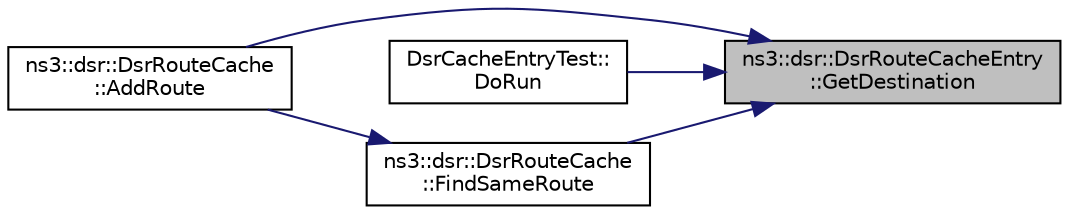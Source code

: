 digraph "ns3::dsr::DsrRouteCacheEntry::GetDestination"
{
 // LATEX_PDF_SIZE
  edge [fontname="Helvetica",fontsize="10",labelfontname="Helvetica",labelfontsize="10"];
  node [fontname="Helvetica",fontsize="10",shape=record];
  rankdir="RL";
  Node1 [label="ns3::dsr::DsrRouteCacheEntry\l::GetDestination",height=0.2,width=0.4,color="black", fillcolor="grey75", style="filled", fontcolor="black",tooltip="Get destination address."];
  Node1 -> Node2 [dir="back",color="midnightblue",fontsize="10",style="solid",fontname="Helvetica"];
  Node2 [label="ns3::dsr::DsrRouteCache\l::AddRoute",height=0.2,width=0.4,color="black", fillcolor="white", style="filled",URL="$classns3_1_1dsr_1_1_dsr_route_cache.html#aff3dfb9a3d25a73e79363e8d6d977003",tooltip="Add route cache entry if it doesn't yet exist in route cache."];
  Node1 -> Node3 [dir="back",color="midnightblue",fontsize="10",style="solid",fontname="Helvetica"];
  Node3 [label="DsrCacheEntryTest::\lDoRun",height=0.2,width=0.4,color="black", fillcolor="white", style="filled",URL="$class_dsr_cache_entry_test.html#a3603ab285d1258eccd2416853b98c76f",tooltip="Implementation to actually run this TestCase."];
  Node1 -> Node4 [dir="back",color="midnightblue",fontsize="10",style="solid",fontname="Helvetica"];
  Node4 [label="ns3::dsr::DsrRouteCache\l::FindSameRoute",height=0.2,width=0.4,color="black", fillcolor="white", style="filled",URL="$classns3_1_1dsr_1_1_dsr_route_cache.html#a881db5104e9bb9b45e4ec836b0a802da",tooltip="Find the same route in the route cache."];
  Node4 -> Node2 [dir="back",color="midnightblue",fontsize="10",style="solid",fontname="Helvetica"];
}
